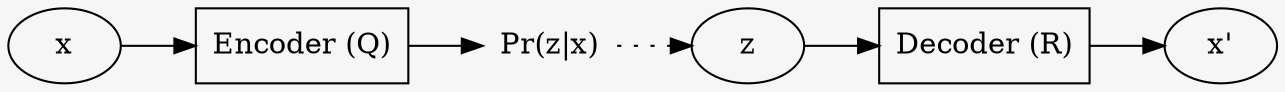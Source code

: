 digraph {
    graph [rankdir=LR bgcolor="#f6f6f6" dpi=300];
    x -> Q -> Pr;
    Pr -> z [style=dotted];
    z -> R -> "x'";
    Pr [shape=plaintext label="Pr(z|x)"];
    Q [shape=rect label="Encoder (Q)"];
    R [shape=rect label="Decoder (R)"];
}
